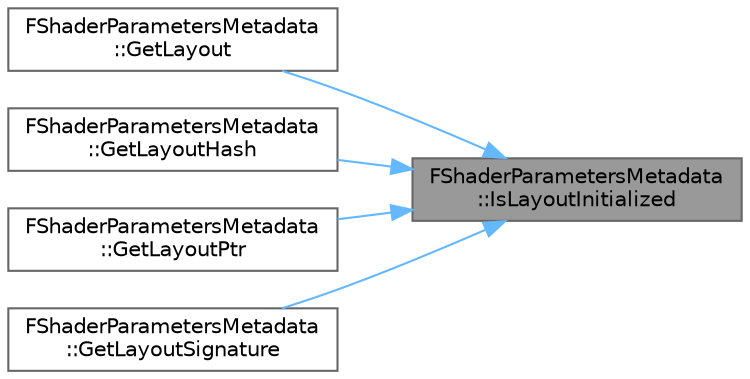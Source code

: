 digraph "FShaderParametersMetadata::IsLayoutInitialized"
{
 // INTERACTIVE_SVG=YES
 // LATEX_PDF_SIZE
  bgcolor="transparent";
  edge [fontname=Helvetica,fontsize=10,labelfontname=Helvetica,labelfontsize=10];
  node [fontname=Helvetica,fontsize=10,shape=box,height=0.2,width=0.4];
  rankdir="RL";
  Node1 [id="Node000001",label="FShaderParametersMetadata\l::IsLayoutInitialized",height=0.2,width=0.4,color="gray40", fillcolor="grey60", style="filled", fontcolor="black",tooltip=" "];
  Node1 -> Node2 [id="edge1_Node000001_Node000002",dir="back",color="steelblue1",style="solid",tooltip=" "];
  Node2 [id="Node000002",label="FShaderParametersMetadata\l::GetLayout",height=0.2,width=0.4,color="grey40", fillcolor="white", style="filled",URL="$d7/d24/classFShaderParametersMetadata.html#a30f8ebbeecc629f327c97568c26e23d2",tooltip=" "];
  Node1 -> Node3 [id="edge2_Node000001_Node000003",dir="back",color="steelblue1",style="solid",tooltip=" "];
  Node3 [id="Node000003",label="FShaderParametersMetadata\l::GetLayoutHash",height=0.2,width=0.4,color="grey40", fillcolor="white", style="filled",URL="$d7/d24/classFShaderParametersMetadata.html#aa24360f7eb68b340ac693ad1cd3f5606",tooltip="Returns a hash about the entire layout of the structure."];
  Node1 -> Node4 [id="edge3_Node000001_Node000004",dir="back",color="steelblue1",style="solid",tooltip=" "];
  Node4 [id="Node000004",label="FShaderParametersMetadata\l::GetLayoutPtr",height=0.2,width=0.4,color="grey40", fillcolor="white", style="filled",URL="$d7/d24/classFShaderParametersMetadata.html#ae8f8e506be8100e94d5cabd91bcee6f3",tooltip=" "];
  Node1 -> Node5 [id="edge4_Node000001_Node000005",dir="back",color="steelblue1",style="solid",tooltip=" "];
  Node5 [id="Node000005",label="FShaderParametersMetadata\l::GetLayoutSignature",height=0.2,width=0.4,color="grey40", fillcolor="white", style="filled",URL="$d7/d24/classFShaderParametersMetadata.html#a04caf4eac66d0471a5b6cc14b45c463c",tooltip=" "];
}
